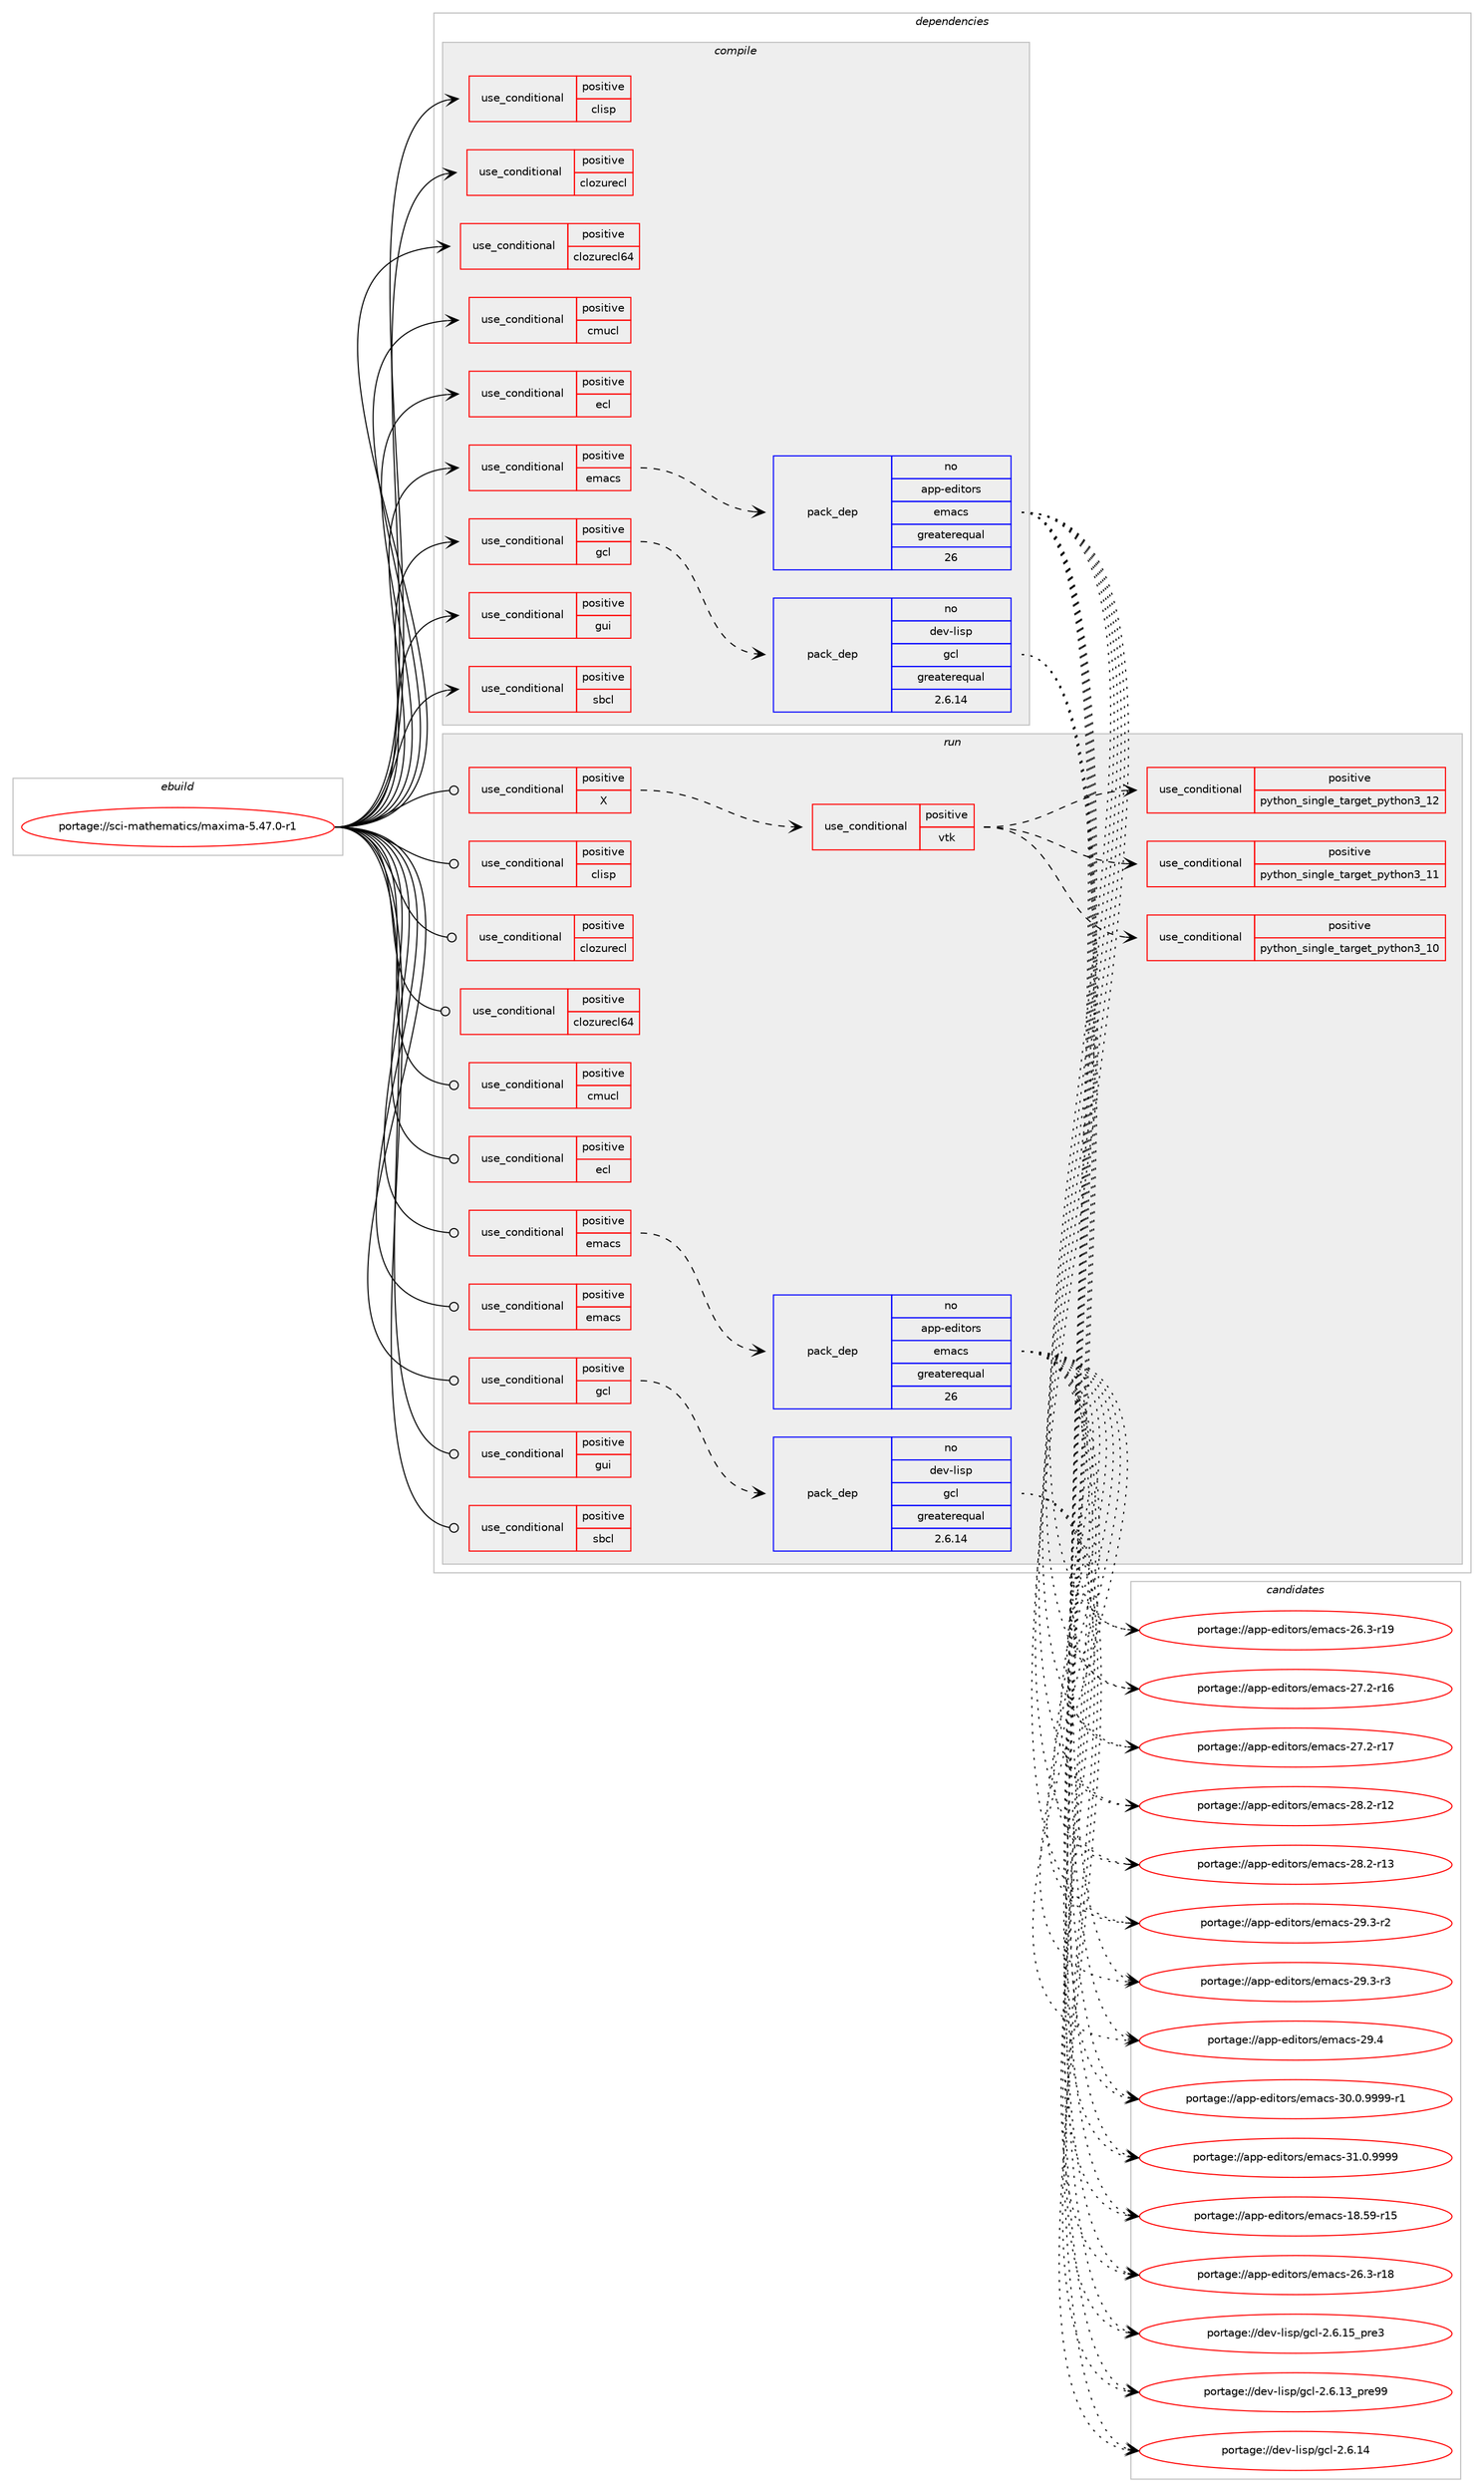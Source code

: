 digraph prolog {

# *************
# Graph options
# *************

newrank=true;
concentrate=true;
compound=true;
graph [rankdir=LR,fontname=Helvetica,fontsize=10,ranksep=1.5];#, ranksep=2.5, nodesep=0.2];
edge  [arrowhead=vee];
node  [fontname=Helvetica,fontsize=10];

# **********
# The ebuild
# **********

subgraph cluster_leftcol {
color=gray;
rank=same;
label=<<i>ebuild</i>>;
id [label="portage://sci-mathematics/maxima-5.47.0-r1", color=red, width=4, href="../sci-mathematics/maxima-5.47.0-r1.svg"];
}

# ****************
# The dependencies
# ****************

subgraph cluster_midcol {
color=gray;
label=<<i>dependencies</i>>;
subgraph cluster_compile {
fillcolor="#eeeeee";
style=filled;
label=<<i>compile</i>>;
subgraph cond105651 {
dependency203992 [label=<<TABLE BORDER="0" CELLBORDER="1" CELLSPACING="0" CELLPADDING="4"><TR><TD ROWSPAN="3" CELLPADDING="10">use_conditional</TD></TR><TR><TD>positive</TD></TR><TR><TD>clisp</TD></TR></TABLE>>, shape=none, color=red];
# *** BEGIN UNKNOWN DEPENDENCY TYPE (TODO) ***
# dependency203992 -> package_dependency(portage://sci-mathematics/maxima-5.47.0-r1,install,no,dev-lisp,clisp,none,[,,],any_same_slot,[])
# *** END UNKNOWN DEPENDENCY TYPE (TODO) ***

}
id:e -> dependency203992:w [weight=20,style="solid",arrowhead="vee"];
subgraph cond105652 {
dependency203993 [label=<<TABLE BORDER="0" CELLBORDER="1" CELLSPACING="0" CELLPADDING="4"><TR><TD ROWSPAN="3" CELLPADDING="10">use_conditional</TD></TR><TR><TD>positive</TD></TR><TR><TD>clozurecl</TD></TR></TABLE>>, shape=none, color=red];
# *** BEGIN UNKNOWN DEPENDENCY TYPE (TODO) ***
# dependency203993 -> package_dependency(portage://sci-mathematics/maxima-5.47.0-r1,install,no,dev-lisp,clozurecl,none,[,,],[],[])
# *** END UNKNOWN DEPENDENCY TYPE (TODO) ***

# *** BEGIN UNKNOWN DEPENDENCY TYPE (TODO) ***
# dependency203993 -> package_dependency(portage://sci-mathematics/maxima-5.47.0-r1,install,no,app-misc,rlwrap,none,[,,],[],[])
# *** END UNKNOWN DEPENDENCY TYPE (TODO) ***

}
id:e -> dependency203993:w [weight=20,style="solid",arrowhead="vee"];
subgraph cond105653 {
dependency203994 [label=<<TABLE BORDER="0" CELLBORDER="1" CELLSPACING="0" CELLPADDING="4"><TR><TD ROWSPAN="3" CELLPADDING="10">use_conditional</TD></TR><TR><TD>positive</TD></TR><TR><TD>clozurecl64</TD></TR></TABLE>>, shape=none, color=red];
# *** BEGIN UNKNOWN DEPENDENCY TYPE (TODO) ***
# dependency203994 -> package_dependency(portage://sci-mathematics/maxima-5.47.0-r1,install,no,dev-lisp,clozurecl,none,[,,],[],[])
# *** END UNKNOWN DEPENDENCY TYPE (TODO) ***

# *** BEGIN UNKNOWN DEPENDENCY TYPE (TODO) ***
# dependency203994 -> package_dependency(portage://sci-mathematics/maxima-5.47.0-r1,install,no,app-misc,rlwrap,none,[,,],[],[])
# *** END UNKNOWN DEPENDENCY TYPE (TODO) ***

}
id:e -> dependency203994:w [weight=20,style="solid",arrowhead="vee"];
subgraph cond105654 {
dependency203995 [label=<<TABLE BORDER="0" CELLBORDER="1" CELLSPACING="0" CELLPADDING="4"><TR><TD ROWSPAN="3" CELLPADDING="10">use_conditional</TD></TR><TR><TD>positive</TD></TR><TR><TD>cmucl</TD></TR></TABLE>>, shape=none, color=red];
# *** BEGIN UNKNOWN DEPENDENCY TYPE (TODO) ***
# dependency203995 -> package_dependency(portage://sci-mathematics/maxima-5.47.0-r1,install,no,dev-lisp,cmucl,none,[,,],[],[])
# *** END UNKNOWN DEPENDENCY TYPE (TODO) ***

# *** BEGIN UNKNOWN DEPENDENCY TYPE (TODO) ***
# dependency203995 -> package_dependency(portage://sci-mathematics/maxima-5.47.0-r1,install,no,app-misc,rlwrap,none,[,,],[],[])
# *** END UNKNOWN DEPENDENCY TYPE (TODO) ***

}
id:e -> dependency203995:w [weight=20,style="solid",arrowhead="vee"];
subgraph cond105655 {
dependency203996 [label=<<TABLE BORDER="0" CELLBORDER="1" CELLSPACING="0" CELLPADDING="4"><TR><TD ROWSPAN="3" CELLPADDING="10">use_conditional</TD></TR><TR><TD>positive</TD></TR><TR><TD>ecl</TD></TR></TABLE>>, shape=none, color=red];
# *** BEGIN UNKNOWN DEPENDENCY TYPE (TODO) ***
# dependency203996 -> package_dependency(portage://sci-mathematics/maxima-5.47.0-r1,install,no,dev-lisp,ecl,none,[,,],any_same_slot,[])
# *** END UNKNOWN DEPENDENCY TYPE (TODO) ***

# *** BEGIN UNKNOWN DEPENDENCY TYPE (TODO) ***
# dependency203996 -> package_dependency(portage://sci-mathematics/maxima-5.47.0-r1,install,no,app-misc,rlwrap,none,[,,],[],[])
# *** END UNKNOWN DEPENDENCY TYPE (TODO) ***

}
id:e -> dependency203996:w [weight=20,style="solid",arrowhead="vee"];
subgraph cond105656 {
dependency203997 [label=<<TABLE BORDER="0" CELLBORDER="1" CELLSPACING="0" CELLPADDING="4"><TR><TD ROWSPAN="3" CELLPADDING="10">use_conditional</TD></TR><TR><TD>positive</TD></TR><TR><TD>emacs</TD></TR></TABLE>>, shape=none, color=red];
subgraph pack95523 {
dependency203998 [label=<<TABLE BORDER="0" CELLBORDER="1" CELLSPACING="0" CELLPADDING="4" WIDTH="220"><TR><TD ROWSPAN="6" CELLPADDING="30">pack_dep</TD></TR><TR><TD WIDTH="110">no</TD></TR><TR><TD>app-editors</TD></TR><TR><TD>emacs</TD></TR><TR><TD>greaterequal</TD></TR><TR><TD>26</TD></TR></TABLE>>, shape=none, color=blue];
}
dependency203997:e -> dependency203998:w [weight=20,style="dashed",arrowhead="vee"];
}
id:e -> dependency203997:w [weight=20,style="solid",arrowhead="vee"];
subgraph cond105657 {
dependency203999 [label=<<TABLE BORDER="0" CELLBORDER="1" CELLSPACING="0" CELLPADDING="4"><TR><TD ROWSPAN="3" CELLPADDING="10">use_conditional</TD></TR><TR><TD>positive</TD></TR><TR><TD>gcl</TD></TR></TABLE>>, shape=none, color=red];
subgraph pack95524 {
dependency204000 [label=<<TABLE BORDER="0" CELLBORDER="1" CELLSPACING="0" CELLPADDING="4" WIDTH="220"><TR><TD ROWSPAN="6" CELLPADDING="30">pack_dep</TD></TR><TR><TD WIDTH="110">no</TD></TR><TR><TD>dev-lisp</TD></TR><TR><TD>gcl</TD></TR><TR><TD>greaterequal</TD></TR><TR><TD>2.6.14</TD></TR></TABLE>>, shape=none, color=blue];
}
dependency203999:e -> dependency204000:w [weight=20,style="dashed",arrowhead="vee"];
}
id:e -> dependency203999:w [weight=20,style="solid",arrowhead="vee"];
subgraph cond105658 {
dependency204001 [label=<<TABLE BORDER="0" CELLBORDER="1" CELLSPACING="0" CELLPADDING="4"><TR><TD ROWSPAN="3" CELLPADDING="10">use_conditional</TD></TR><TR><TD>positive</TD></TR><TR><TD>gui</TD></TR></TABLE>>, shape=none, color=red];
# *** BEGIN UNKNOWN DEPENDENCY TYPE (TODO) ***
# dependency204001 -> package_dependency(portage://sci-mathematics/maxima-5.47.0-r1,install,no,dev-lang,tk,none,[,,],[slot(0)],[])
# *** END UNKNOWN DEPENDENCY TYPE (TODO) ***

}
id:e -> dependency204001:w [weight=20,style="solid",arrowhead="vee"];
subgraph cond105659 {
dependency204002 [label=<<TABLE BORDER="0" CELLBORDER="1" CELLSPACING="0" CELLPADDING="4"><TR><TD ROWSPAN="3" CELLPADDING="10">use_conditional</TD></TR><TR><TD>positive</TD></TR><TR><TD>sbcl</TD></TR></TABLE>>, shape=none, color=red];
# *** BEGIN UNKNOWN DEPENDENCY TYPE (TODO) ***
# dependency204002 -> package_dependency(portage://sci-mathematics/maxima-5.47.0-r1,install,no,dev-lisp,sbcl,none,[,,],any_same_slot,[])
# *** END UNKNOWN DEPENDENCY TYPE (TODO) ***

# *** BEGIN UNKNOWN DEPENDENCY TYPE (TODO) ***
# dependency204002 -> package_dependency(portage://sci-mathematics/maxima-5.47.0-r1,install,no,app-misc,rlwrap,none,[,,],[],[])
# *** END UNKNOWN DEPENDENCY TYPE (TODO) ***

}
id:e -> dependency204002:w [weight=20,style="solid",arrowhead="vee"];
# *** BEGIN UNKNOWN DEPENDENCY TYPE (TODO) ***
# id -> package_dependency(portage://sci-mathematics/maxima-5.47.0-r1,install,no,virtual,libcrypt,none,[,,],any_same_slot,[])
# *** END UNKNOWN DEPENDENCY TYPE (TODO) ***

}
subgraph cluster_compileandrun {
fillcolor="#eeeeee";
style=filled;
label=<<i>compile and run</i>>;
}
subgraph cluster_run {
fillcolor="#eeeeee";
style=filled;
label=<<i>run</i>>;
subgraph cond105660 {
dependency204003 [label=<<TABLE BORDER="0" CELLBORDER="1" CELLSPACING="0" CELLPADDING="4"><TR><TD ROWSPAN="3" CELLPADDING="10">use_conditional</TD></TR><TR><TD>positive</TD></TR><TR><TD>X</TD></TR></TABLE>>, shape=none, color=red];
# *** BEGIN UNKNOWN DEPENDENCY TYPE (TODO) ***
# dependency204003 -> package_dependency(portage://sci-mathematics/maxima-5.47.0-r1,run,no,x11-misc,xdg-utils,none,[,,],[],[])
# *** END UNKNOWN DEPENDENCY TYPE (TODO) ***

# *** BEGIN UNKNOWN DEPENDENCY TYPE (TODO) ***
# dependency204003 -> package_dependency(portage://sci-mathematics/maxima-5.47.0-r1,run,no,sci-visualization,gnuplot,none,[,,],[],[use(enable(gd),none)])
# *** END UNKNOWN DEPENDENCY TYPE (TODO) ***

subgraph cond105661 {
dependency204004 [label=<<TABLE BORDER="0" CELLBORDER="1" CELLSPACING="0" CELLPADDING="4"><TR><TD ROWSPAN="3" CELLPADDING="10">use_conditional</TD></TR><TR><TD>positive</TD></TR><TR><TD>vtk</TD></TR></TABLE>>, shape=none, color=red];
subgraph cond105662 {
dependency204005 [label=<<TABLE BORDER="0" CELLBORDER="1" CELLSPACING="0" CELLPADDING="4"><TR><TD ROWSPAN="3" CELLPADDING="10">use_conditional</TD></TR><TR><TD>positive</TD></TR><TR><TD>python_single_target_python3_10</TD></TR></TABLE>>, shape=none, color=red];
# *** BEGIN UNKNOWN DEPENDENCY TYPE (TODO) ***
# dependency204005 -> package_dependency(portage://sci-mathematics/maxima-5.47.0-r1,run,no,dev-lang,python,none,[,,],[slot(3.10)],[])
# *** END UNKNOWN DEPENDENCY TYPE (TODO) ***

}
dependency204004:e -> dependency204005:w [weight=20,style="dashed",arrowhead="vee"];
subgraph cond105663 {
dependency204006 [label=<<TABLE BORDER="0" CELLBORDER="1" CELLSPACING="0" CELLPADDING="4"><TR><TD ROWSPAN="3" CELLPADDING="10">use_conditional</TD></TR><TR><TD>positive</TD></TR><TR><TD>python_single_target_python3_11</TD></TR></TABLE>>, shape=none, color=red];
# *** BEGIN UNKNOWN DEPENDENCY TYPE (TODO) ***
# dependency204006 -> package_dependency(portage://sci-mathematics/maxima-5.47.0-r1,run,no,dev-lang,python,none,[,,],[slot(3.11)],[])
# *** END UNKNOWN DEPENDENCY TYPE (TODO) ***

}
dependency204004:e -> dependency204006:w [weight=20,style="dashed",arrowhead="vee"];
subgraph cond105664 {
dependency204007 [label=<<TABLE BORDER="0" CELLBORDER="1" CELLSPACING="0" CELLPADDING="4"><TR><TD ROWSPAN="3" CELLPADDING="10">use_conditional</TD></TR><TR><TD>positive</TD></TR><TR><TD>python_single_target_python3_12</TD></TR></TABLE>>, shape=none, color=red];
# *** BEGIN UNKNOWN DEPENDENCY TYPE (TODO) ***
# dependency204007 -> package_dependency(portage://sci-mathematics/maxima-5.47.0-r1,run,no,dev-lang,python,none,[,,],[slot(3.12)],[])
# *** END UNKNOWN DEPENDENCY TYPE (TODO) ***

}
dependency204004:e -> dependency204007:w [weight=20,style="dashed",arrowhead="vee"];
# *** BEGIN UNKNOWN DEPENDENCY TYPE (TODO) ***
# dependency204004 -> package_dependency(portage://sci-mathematics/maxima-5.47.0-r1,run,no,sci-libs,vtk,none,[,,],[],[use(enable(python),none),use(enable(rendering),none),use(optenable(python_single_target_python3_10),negative),use(optenable(python_single_target_python3_11),negative),use(optenable(python_single_target_python3_12),negative)])
# *** END UNKNOWN DEPENDENCY TYPE (TODO) ***

}
dependency204003:e -> dependency204004:w [weight=20,style="dashed",arrowhead="vee"];
}
id:e -> dependency204003:w [weight=20,style="solid",arrowhead="odot"];
subgraph cond105665 {
dependency204008 [label=<<TABLE BORDER="0" CELLBORDER="1" CELLSPACING="0" CELLPADDING="4"><TR><TD ROWSPAN="3" CELLPADDING="10">use_conditional</TD></TR><TR><TD>positive</TD></TR><TR><TD>clisp</TD></TR></TABLE>>, shape=none, color=red];
# *** BEGIN UNKNOWN DEPENDENCY TYPE (TODO) ***
# dependency204008 -> package_dependency(portage://sci-mathematics/maxima-5.47.0-r1,run,no,dev-lisp,clisp,none,[,,],any_same_slot,[])
# *** END UNKNOWN DEPENDENCY TYPE (TODO) ***

}
id:e -> dependency204008:w [weight=20,style="solid",arrowhead="odot"];
subgraph cond105666 {
dependency204009 [label=<<TABLE BORDER="0" CELLBORDER="1" CELLSPACING="0" CELLPADDING="4"><TR><TD ROWSPAN="3" CELLPADDING="10">use_conditional</TD></TR><TR><TD>positive</TD></TR><TR><TD>clozurecl</TD></TR></TABLE>>, shape=none, color=red];
# *** BEGIN UNKNOWN DEPENDENCY TYPE (TODO) ***
# dependency204009 -> package_dependency(portage://sci-mathematics/maxima-5.47.0-r1,run,no,dev-lisp,clozurecl,none,[,,],[],[])
# *** END UNKNOWN DEPENDENCY TYPE (TODO) ***

# *** BEGIN UNKNOWN DEPENDENCY TYPE (TODO) ***
# dependency204009 -> package_dependency(portage://sci-mathematics/maxima-5.47.0-r1,run,no,app-misc,rlwrap,none,[,,],[],[])
# *** END UNKNOWN DEPENDENCY TYPE (TODO) ***

}
id:e -> dependency204009:w [weight=20,style="solid",arrowhead="odot"];
subgraph cond105667 {
dependency204010 [label=<<TABLE BORDER="0" CELLBORDER="1" CELLSPACING="0" CELLPADDING="4"><TR><TD ROWSPAN="3" CELLPADDING="10">use_conditional</TD></TR><TR><TD>positive</TD></TR><TR><TD>clozurecl64</TD></TR></TABLE>>, shape=none, color=red];
# *** BEGIN UNKNOWN DEPENDENCY TYPE (TODO) ***
# dependency204010 -> package_dependency(portage://sci-mathematics/maxima-5.47.0-r1,run,no,dev-lisp,clozurecl,none,[,,],[],[])
# *** END UNKNOWN DEPENDENCY TYPE (TODO) ***

# *** BEGIN UNKNOWN DEPENDENCY TYPE (TODO) ***
# dependency204010 -> package_dependency(portage://sci-mathematics/maxima-5.47.0-r1,run,no,app-misc,rlwrap,none,[,,],[],[])
# *** END UNKNOWN DEPENDENCY TYPE (TODO) ***

}
id:e -> dependency204010:w [weight=20,style="solid",arrowhead="odot"];
subgraph cond105668 {
dependency204011 [label=<<TABLE BORDER="0" CELLBORDER="1" CELLSPACING="0" CELLPADDING="4"><TR><TD ROWSPAN="3" CELLPADDING="10">use_conditional</TD></TR><TR><TD>positive</TD></TR><TR><TD>cmucl</TD></TR></TABLE>>, shape=none, color=red];
# *** BEGIN UNKNOWN DEPENDENCY TYPE (TODO) ***
# dependency204011 -> package_dependency(portage://sci-mathematics/maxima-5.47.0-r1,run,no,dev-lisp,cmucl,none,[,,],[],[])
# *** END UNKNOWN DEPENDENCY TYPE (TODO) ***

# *** BEGIN UNKNOWN DEPENDENCY TYPE (TODO) ***
# dependency204011 -> package_dependency(portage://sci-mathematics/maxima-5.47.0-r1,run,no,app-misc,rlwrap,none,[,,],[],[])
# *** END UNKNOWN DEPENDENCY TYPE (TODO) ***

}
id:e -> dependency204011:w [weight=20,style="solid",arrowhead="odot"];
subgraph cond105669 {
dependency204012 [label=<<TABLE BORDER="0" CELLBORDER="1" CELLSPACING="0" CELLPADDING="4"><TR><TD ROWSPAN="3" CELLPADDING="10">use_conditional</TD></TR><TR><TD>positive</TD></TR><TR><TD>ecl</TD></TR></TABLE>>, shape=none, color=red];
# *** BEGIN UNKNOWN DEPENDENCY TYPE (TODO) ***
# dependency204012 -> package_dependency(portage://sci-mathematics/maxima-5.47.0-r1,run,no,dev-lisp,ecl,none,[,,],any_same_slot,[])
# *** END UNKNOWN DEPENDENCY TYPE (TODO) ***

# *** BEGIN UNKNOWN DEPENDENCY TYPE (TODO) ***
# dependency204012 -> package_dependency(portage://sci-mathematics/maxima-5.47.0-r1,run,no,app-misc,rlwrap,none,[,,],[],[])
# *** END UNKNOWN DEPENDENCY TYPE (TODO) ***

}
id:e -> dependency204012:w [weight=20,style="solid",arrowhead="odot"];
subgraph cond105670 {
dependency204013 [label=<<TABLE BORDER="0" CELLBORDER="1" CELLSPACING="0" CELLPADDING="4"><TR><TD ROWSPAN="3" CELLPADDING="10">use_conditional</TD></TR><TR><TD>positive</TD></TR><TR><TD>emacs</TD></TR></TABLE>>, shape=none, color=red];
subgraph pack95525 {
dependency204014 [label=<<TABLE BORDER="0" CELLBORDER="1" CELLSPACING="0" CELLPADDING="4" WIDTH="220"><TR><TD ROWSPAN="6" CELLPADDING="30">pack_dep</TD></TR><TR><TD WIDTH="110">no</TD></TR><TR><TD>app-editors</TD></TR><TR><TD>emacs</TD></TR><TR><TD>greaterequal</TD></TR><TR><TD>26</TD></TR></TABLE>>, shape=none, color=blue];
}
dependency204013:e -> dependency204014:w [weight=20,style="dashed",arrowhead="vee"];
}
id:e -> dependency204013:w [weight=20,style="solid",arrowhead="odot"];
subgraph cond105671 {
dependency204015 [label=<<TABLE BORDER="0" CELLBORDER="1" CELLSPACING="0" CELLPADDING="4"><TR><TD ROWSPAN="3" CELLPADDING="10">use_conditional</TD></TR><TR><TD>positive</TD></TR><TR><TD>emacs</TD></TR></TABLE>>, shape=none, color=red];
# *** BEGIN UNKNOWN DEPENDENCY TYPE (TODO) ***
# dependency204015 -> package_dependency(portage://sci-mathematics/maxima-5.47.0-r1,run,no,virtual,latex-base,none,[,,],[],[])
# *** END UNKNOWN DEPENDENCY TYPE (TODO) ***

# *** BEGIN UNKNOWN DEPENDENCY TYPE (TODO) ***
# dependency204015 -> package_dependency(portage://sci-mathematics/maxima-5.47.0-r1,run,no,app-emacs,auctex,none,[,,],[],[])
# *** END UNKNOWN DEPENDENCY TYPE (TODO) ***

# *** BEGIN UNKNOWN DEPENDENCY TYPE (TODO) ***
# dependency204015 -> package_dependency(portage://sci-mathematics/maxima-5.47.0-r1,run,no,app-text,ghostscript-gpl,none,[,,],[],[])
# *** END UNKNOWN DEPENDENCY TYPE (TODO) ***

# *** BEGIN UNKNOWN DEPENDENCY TYPE (TODO) ***
# dependency204015 -> package_dependency(portage://sci-mathematics/maxima-5.47.0-r1,run,no,dev-texlive,texlive-latexrecommended,none,[,,],[],[])
# *** END UNKNOWN DEPENDENCY TYPE (TODO) ***

}
id:e -> dependency204015:w [weight=20,style="solid",arrowhead="odot"];
subgraph cond105672 {
dependency204016 [label=<<TABLE BORDER="0" CELLBORDER="1" CELLSPACING="0" CELLPADDING="4"><TR><TD ROWSPAN="3" CELLPADDING="10">use_conditional</TD></TR><TR><TD>positive</TD></TR><TR><TD>gcl</TD></TR></TABLE>>, shape=none, color=red];
subgraph pack95526 {
dependency204017 [label=<<TABLE BORDER="0" CELLBORDER="1" CELLSPACING="0" CELLPADDING="4" WIDTH="220"><TR><TD ROWSPAN="6" CELLPADDING="30">pack_dep</TD></TR><TR><TD WIDTH="110">no</TD></TR><TR><TD>dev-lisp</TD></TR><TR><TD>gcl</TD></TR><TR><TD>greaterequal</TD></TR><TR><TD>2.6.14</TD></TR></TABLE>>, shape=none, color=blue];
}
dependency204016:e -> dependency204017:w [weight=20,style="dashed",arrowhead="vee"];
}
id:e -> dependency204016:w [weight=20,style="solid",arrowhead="odot"];
subgraph cond105673 {
dependency204018 [label=<<TABLE BORDER="0" CELLBORDER="1" CELLSPACING="0" CELLPADDING="4"><TR><TD ROWSPAN="3" CELLPADDING="10">use_conditional</TD></TR><TR><TD>positive</TD></TR><TR><TD>gui</TD></TR></TABLE>>, shape=none, color=red];
# *** BEGIN UNKNOWN DEPENDENCY TYPE (TODO) ***
# dependency204018 -> package_dependency(portage://sci-mathematics/maxima-5.47.0-r1,run,no,dev-lang,tk,none,[,,],[slot(0)],[])
# *** END UNKNOWN DEPENDENCY TYPE (TODO) ***

}
id:e -> dependency204018:w [weight=20,style="solid",arrowhead="odot"];
subgraph cond105674 {
dependency204019 [label=<<TABLE BORDER="0" CELLBORDER="1" CELLSPACING="0" CELLPADDING="4"><TR><TD ROWSPAN="3" CELLPADDING="10">use_conditional</TD></TR><TR><TD>positive</TD></TR><TR><TD>sbcl</TD></TR></TABLE>>, shape=none, color=red];
# *** BEGIN UNKNOWN DEPENDENCY TYPE (TODO) ***
# dependency204019 -> package_dependency(portage://sci-mathematics/maxima-5.47.0-r1,run,no,dev-lisp,sbcl,none,[,,],any_same_slot,[])
# *** END UNKNOWN DEPENDENCY TYPE (TODO) ***

# *** BEGIN UNKNOWN DEPENDENCY TYPE (TODO) ***
# dependency204019 -> package_dependency(portage://sci-mathematics/maxima-5.47.0-r1,run,no,app-misc,rlwrap,none,[,,],[],[])
# *** END UNKNOWN DEPENDENCY TYPE (TODO) ***

}
id:e -> dependency204019:w [weight=20,style="solid",arrowhead="odot"];
# *** BEGIN UNKNOWN DEPENDENCY TYPE (TODO) ***
# id -> package_dependency(portage://sci-mathematics/maxima-5.47.0-r1,run,no,virtual,libcrypt,none,[,,],any_same_slot,[])
# *** END UNKNOWN DEPENDENCY TYPE (TODO) ***

}
}

# **************
# The candidates
# **************

subgraph cluster_choices {
rank=same;
color=gray;
label=<<i>candidates</i>>;

subgraph choice95523 {
color=black;
nodesep=1;
choice9711211245101100105116111114115471011099799115454956465357451144953 [label="portage://app-editors/emacs-18.59-r15", color=red, width=4,href="../app-editors/emacs-18.59-r15.svg"];
choice97112112451011001051161111141154710110997991154550544651451144956 [label="portage://app-editors/emacs-26.3-r18", color=red, width=4,href="../app-editors/emacs-26.3-r18.svg"];
choice97112112451011001051161111141154710110997991154550544651451144957 [label="portage://app-editors/emacs-26.3-r19", color=red, width=4,href="../app-editors/emacs-26.3-r19.svg"];
choice97112112451011001051161111141154710110997991154550554650451144954 [label="portage://app-editors/emacs-27.2-r16", color=red, width=4,href="../app-editors/emacs-27.2-r16.svg"];
choice97112112451011001051161111141154710110997991154550554650451144955 [label="portage://app-editors/emacs-27.2-r17", color=red, width=4,href="../app-editors/emacs-27.2-r17.svg"];
choice97112112451011001051161111141154710110997991154550564650451144950 [label="portage://app-editors/emacs-28.2-r12", color=red, width=4,href="../app-editors/emacs-28.2-r12.svg"];
choice97112112451011001051161111141154710110997991154550564650451144951 [label="portage://app-editors/emacs-28.2-r13", color=red, width=4,href="../app-editors/emacs-28.2-r13.svg"];
choice971121124510110010511611111411547101109979911545505746514511450 [label="portage://app-editors/emacs-29.3-r2", color=red, width=4,href="../app-editors/emacs-29.3-r2.svg"];
choice971121124510110010511611111411547101109979911545505746514511451 [label="portage://app-editors/emacs-29.3-r3", color=red, width=4,href="../app-editors/emacs-29.3-r3.svg"];
choice97112112451011001051161111141154710110997991154550574652 [label="portage://app-editors/emacs-29.4", color=red, width=4,href="../app-editors/emacs-29.4.svg"];
choice9711211245101100105116111114115471011099799115455148464846575757574511449 [label="portage://app-editors/emacs-30.0.9999-r1", color=red, width=4,href="../app-editors/emacs-30.0.9999-r1.svg"];
choice971121124510110010511611111411547101109979911545514946484657575757 [label="portage://app-editors/emacs-31.0.9999", color=red, width=4,href="../app-editors/emacs-31.0.9999.svg"];
dependency203998:e -> choice9711211245101100105116111114115471011099799115454956465357451144953:w [style=dotted,weight="100"];
dependency203998:e -> choice97112112451011001051161111141154710110997991154550544651451144956:w [style=dotted,weight="100"];
dependency203998:e -> choice97112112451011001051161111141154710110997991154550544651451144957:w [style=dotted,weight="100"];
dependency203998:e -> choice97112112451011001051161111141154710110997991154550554650451144954:w [style=dotted,weight="100"];
dependency203998:e -> choice97112112451011001051161111141154710110997991154550554650451144955:w [style=dotted,weight="100"];
dependency203998:e -> choice97112112451011001051161111141154710110997991154550564650451144950:w [style=dotted,weight="100"];
dependency203998:e -> choice97112112451011001051161111141154710110997991154550564650451144951:w [style=dotted,weight="100"];
dependency203998:e -> choice971121124510110010511611111411547101109979911545505746514511450:w [style=dotted,weight="100"];
dependency203998:e -> choice971121124510110010511611111411547101109979911545505746514511451:w [style=dotted,weight="100"];
dependency203998:e -> choice97112112451011001051161111141154710110997991154550574652:w [style=dotted,weight="100"];
dependency203998:e -> choice9711211245101100105116111114115471011099799115455148464846575757574511449:w [style=dotted,weight="100"];
dependency203998:e -> choice971121124510110010511611111411547101109979911545514946484657575757:w [style=dotted,weight="100"];
}
subgraph choice95524 {
color=black;
nodesep=1;
choice10010111845108105115112471039910845504654464951951121141015757 [label="portage://dev-lisp/gcl-2.6.13_pre99", color=red, width=4,href="../dev-lisp/gcl-2.6.13_pre99.svg"];
choice10010111845108105115112471039910845504654464952 [label="portage://dev-lisp/gcl-2.6.14", color=red, width=4,href="../dev-lisp/gcl-2.6.14.svg"];
choice100101118451081051151124710399108455046544649539511211410151 [label="portage://dev-lisp/gcl-2.6.15_pre3", color=red, width=4,href="../dev-lisp/gcl-2.6.15_pre3.svg"];
dependency204000:e -> choice10010111845108105115112471039910845504654464951951121141015757:w [style=dotted,weight="100"];
dependency204000:e -> choice10010111845108105115112471039910845504654464952:w [style=dotted,weight="100"];
dependency204000:e -> choice100101118451081051151124710399108455046544649539511211410151:w [style=dotted,weight="100"];
}
subgraph choice95525 {
color=black;
nodesep=1;
choice9711211245101100105116111114115471011099799115454956465357451144953 [label="portage://app-editors/emacs-18.59-r15", color=red, width=4,href="../app-editors/emacs-18.59-r15.svg"];
choice97112112451011001051161111141154710110997991154550544651451144956 [label="portage://app-editors/emacs-26.3-r18", color=red, width=4,href="../app-editors/emacs-26.3-r18.svg"];
choice97112112451011001051161111141154710110997991154550544651451144957 [label="portage://app-editors/emacs-26.3-r19", color=red, width=4,href="../app-editors/emacs-26.3-r19.svg"];
choice97112112451011001051161111141154710110997991154550554650451144954 [label="portage://app-editors/emacs-27.2-r16", color=red, width=4,href="../app-editors/emacs-27.2-r16.svg"];
choice97112112451011001051161111141154710110997991154550554650451144955 [label="portage://app-editors/emacs-27.2-r17", color=red, width=4,href="../app-editors/emacs-27.2-r17.svg"];
choice97112112451011001051161111141154710110997991154550564650451144950 [label="portage://app-editors/emacs-28.2-r12", color=red, width=4,href="../app-editors/emacs-28.2-r12.svg"];
choice97112112451011001051161111141154710110997991154550564650451144951 [label="portage://app-editors/emacs-28.2-r13", color=red, width=4,href="../app-editors/emacs-28.2-r13.svg"];
choice971121124510110010511611111411547101109979911545505746514511450 [label="portage://app-editors/emacs-29.3-r2", color=red, width=4,href="../app-editors/emacs-29.3-r2.svg"];
choice971121124510110010511611111411547101109979911545505746514511451 [label="portage://app-editors/emacs-29.3-r3", color=red, width=4,href="../app-editors/emacs-29.3-r3.svg"];
choice97112112451011001051161111141154710110997991154550574652 [label="portage://app-editors/emacs-29.4", color=red, width=4,href="../app-editors/emacs-29.4.svg"];
choice9711211245101100105116111114115471011099799115455148464846575757574511449 [label="portage://app-editors/emacs-30.0.9999-r1", color=red, width=4,href="../app-editors/emacs-30.0.9999-r1.svg"];
choice971121124510110010511611111411547101109979911545514946484657575757 [label="portage://app-editors/emacs-31.0.9999", color=red, width=4,href="../app-editors/emacs-31.0.9999.svg"];
dependency204014:e -> choice9711211245101100105116111114115471011099799115454956465357451144953:w [style=dotted,weight="100"];
dependency204014:e -> choice97112112451011001051161111141154710110997991154550544651451144956:w [style=dotted,weight="100"];
dependency204014:e -> choice97112112451011001051161111141154710110997991154550544651451144957:w [style=dotted,weight="100"];
dependency204014:e -> choice97112112451011001051161111141154710110997991154550554650451144954:w [style=dotted,weight="100"];
dependency204014:e -> choice97112112451011001051161111141154710110997991154550554650451144955:w [style=dotted,weight="100"];
dependency204014:e -> choice97112112451011001051161111141154710110997991154550564650451144950:w [style=dotted,weight="100"];
dependency204014:e -> choice97112112451011001051161111141154710110997991154550564650451144951:w [style=dotted,weight="100"];
dependency204014:e -> choice971121124510110010511611111411547101109979911545505746514511450:w [style=dotted,weight="100"];
dependency204014:e -> choice971121124510110010511611111411547101109979911545505746514511451:w [style=dotted,weight="100"];
dependency204014:e -> choice97112112451011001051161111141154710110997991154550574652:w [style=dotted,weight="100"];
dependency204014:e -> choice9711211245101100105116111114115471011099799115455148464846575757574511449:w [style=dotted,weight="100"];
dependency204014:e -> choice971121124510110010511611111411547101109979911545514946484657575757:w [style=dotted,weight="100"];
}
subgraph choice95526 {
color=black;
nodesep=1;
choice10010111845108105115112471039910845504654464951951121141015757 [label="portage://dev-lisp/gcl-2.6.13_pre99", color=red, width=4,href="../dev-lisp/gcl-2.6.13_pre99.svg"];
choice10010111845108105115112471039910845504654464952 [label="portage://dev-lisp/gcl-2.6.14", color=red, width=4,href="../dev-lisp/gcl-2.6.14.svg"];
choice100101118451081051151124710399108455046544649539511211410151 [label="portage://dev-lisp/gcl-2.6.15_pre3", color=red, width=4,href="../dev-lisp/gcl-2.6.15_pre3.svg"];
dependency204017:e -> choice10010111845108105115112471039910845504654464951951121141015757:w [style=dotted,weight="100"];
dependency204017:e -> choice10010111845108105115112471039910845504654464952:w [style=dotted,weight="100"];
dependency204017:e -> choice100101118451081051151124710399108455046544649539511211410151:w [style=dotted,weight="100"];
}
}

}
